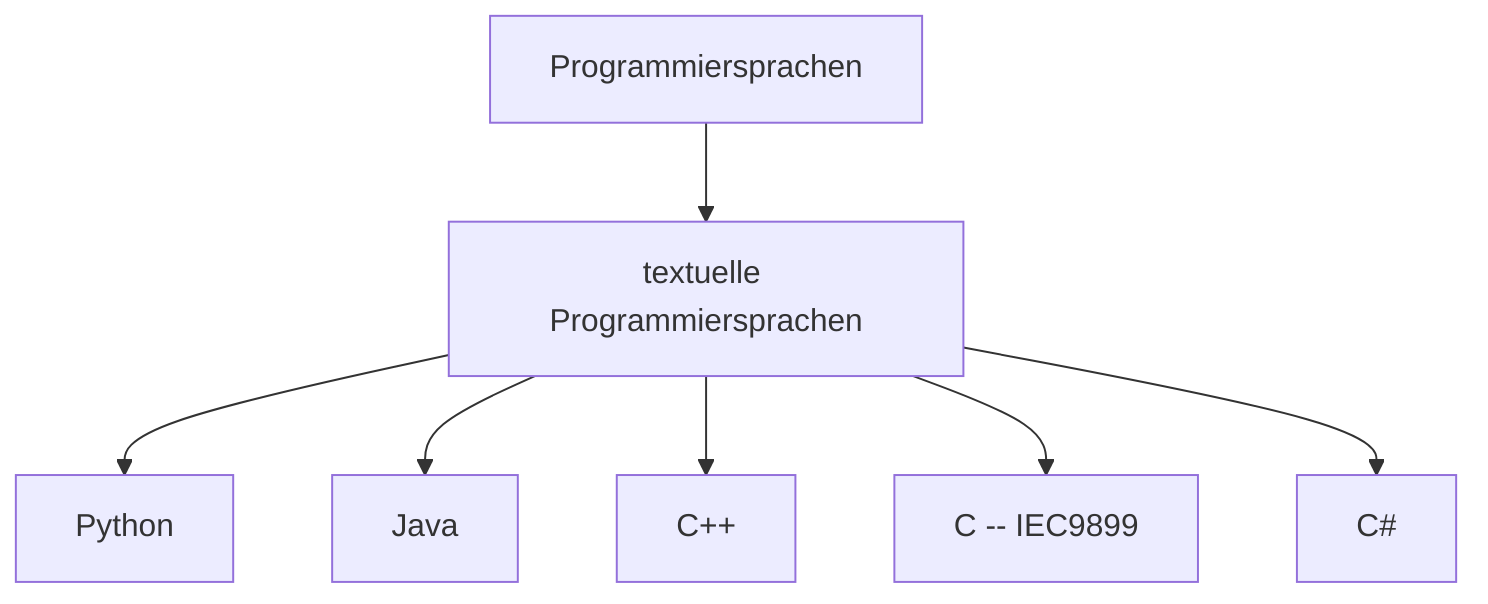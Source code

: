 flowchart TB
A["Programmiersprachen"] --> B["textuelle Programmiersprachen"]
B --> Python
B --> Java
B --> C++
B --> X["C -- IEC9899"]
B --> C#